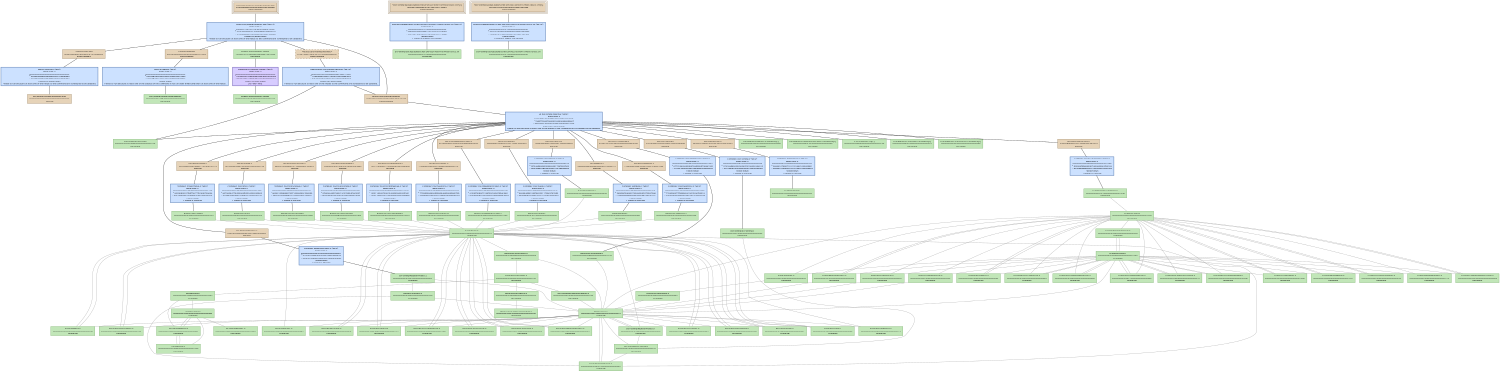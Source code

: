 digraph "DoNothing backup" {
   size = "10.000000,8.500000";
   concentrate = false;

   node [ shape = box, style = filled, color = "0.3 0.5 0.6", fillcolor = "0.3 0.2 0.9", fontname = "Monaco", fontsize = "9" ];
   n00001 [ label = "Development/DoNothing.mexmac.app\n518faabfabe04d46663bb956b44d5db0\nDepsUpdated", color = "0.1 0.5 0.5", fillcolor = "0.1 0.2 0.9", peripheries = 3 ];
   n00002 [ label = "Contents/Info.plist\n00389380deac4e2fbf024c74180d6e83\nDepsUpdated", color = "0.1 0.5 0.5", fillcolor = "0.1 0.2 0.9" ];
   n00003 [ label = "DoNothing backup.build/Info.plist\n00000000000000000000000000000000\nMissing", color = "0.1 0.5 0.5", fillcolor = "0.1 0.2 0.9" ];
   n00004 [ label = "Contents/PkgInfo\n65c5df548562655236c4ce0e42977e65\nDepsUpdated", color = "0.1 0.5 0.5", fillcolor = "0.1 0.2 0.9" ];
   n00005 [ label = "DoNothing backup.build/PkgInfo\n000000004355ffc70000000000000008\nUpToDate" ];
   n00006 [ label = "English.lproj/InfoPlist.strings\n74cd0a7916cdb45ee33aa4b679e75066\nUpToDate" ];
   n00007 [ label = "English.lproj/InfoPlist.strings\n00000000434c45840000000000000228\nUpToDate" ];
   n00008 [ label = "ppc/PsychError.o\nc5f34adecef662a96068175af9b3b6e9\nMissing", color = "0.1 0.5 0.5", fillcolor = "0.1 0.2 0.9" ];
   n00009 [ label = "Base/PsychError.c\n00000000434c4585000000000000563d\nUpToDate" ];
   n00010 [ label = "ppc/PsychRegisterProject.o\n415dd76df72750a055c54d47bb4ceb73\nMissing", color = "0.1 0.5 0.5", fillcolor = "0.1 0.2 0.9" ];
   n00011 [ label = "Base/PsychRegisterProject.c\n00000000434c458500000000000012e6\nUpToDate" ];
   n00012 [ label = "ppc/PsychHelp.o\n860884db220dd239223117d0ca7e6879\nMissing", color = "0.1 0.5 0.5", fillcolor = "0.1 0.2 0.9" ];
   n00013 [ label = "Base/PsychHelp.c\n00000000434c811d00000000000005b8\nUpToDate" ];
   n00014 [ label = "ppc/MiniBox.o\n2abd94f3e8f66eb6a903af627d2a6115\nMissing", color = "0.1 0.5 0.5", fillcolor = "0.1 0.2 0.9" ];
   n00015 [ label = "Base/MiniBox.c\n00000000434c45850000000000000f4f\nUpToDate" ];
   n00016 [ label = "ppc/PsychMemory.o\n776a2be334ae7bc65410d12ca6f275a8\nMissing", color = "0.1 0.5 0.5", fillcolor = "0.1 0.2 0.9" ];
   n00017 [ label = "Base/PsychMemory.c\n00000000434ca96200000000000003a4\nUpToDate" ];
   n00018 [ label = "ppc/ProjectTable.o\n80ccedb3832ac4d84c77f81ad0791f1a\nMissing", color = "0.1 0.5 0.5", fillcolor = "0.1 0.2 0.9" ];
   n00019 [ label = "Base/ProjectTable.c\n00000000434c4585000000000000023a\nUpToDate" ];
   n00020 [ label = "ppc/PsychInit.o\na07d42e434d81a2f9f0222420559c128\nMissing", color = "0.1 0.5 0.5", fillcolor = "0.1 0.2 0.9" ];
   n00021 [ label = "Base/PsychInit.c\n00000000434c45850000000000000759\nUpToDate" ];
   n00022 [ label = "ppc/PsychTimeGlue.o\ne77d13ac25bc3ec5eadd35d79baa67ff\nMissing", color = "0.1 0.5 0.5", fillcolor = "0.1 0.2 0.9" ];
   n00023 [ label = "Base/PsychTimeGlue.c\n000000004355ef98000000000000157f\nUpToDate" ];
   n00024 [ label = "ppc/PsychStructGlue.o\nae56515b9dddfe127100ba285c29dd1c\nMissing", color = "0.1 0.5 0.5", fillcolor = "0.1 0.2 0.9" ];
   n00025 [ label = "Base/PsychStructGlue.c\n00000000434c45850000000000002bb8\nUpToDate" ];
   n00026 [ label = "ppc/PsychVersioning.o\n8f3ac464c83570dc9c978b34f3ac3ba5\nMissing", color = "0.1 0.5 0.5", fillcolor = "0.1 0.2 0.9" ];
   n00027 [ label = "Base/PsychVersioning.c\n000000004355ffb700000000000014ee\nUpToDate" ];
   n00028 [ label = "ppc/MODULEVersion.o\ndc35bafbf5eba2721a9d455bc4f273cd\nMissing", color = "0.1 0.5 0.5", fillcolor = "0.1 0.2 0.9" ];
   n00029 [ label = "Screen/MODULEVersion.c\n000000004355ff7d000000000000124e\nUpToDate" ];
   n00030 [ label = "ppc/PsychScriptingGlue.o\n13c511e9ea25713a499dc096939edfb0\nMissing", color = "0.1 0.5 0.5", fillcolor = "0.1 0.2 0.9" ];
   n00031 [ label = "Base/PsychScriptingGlue.c\n00000000434c458500000000000105c5\nUpToDate" ];
   n00032 [ label = "ppc/mexversion.o\n98a96167a8b5c5471b1aec1e30a2ba63\nMissing", color = "0.1 0.5 0.5", fillcolor = "0.1 0.2 0.9" ];
   n00033 [ label = "src/mexversion.c\n000000004332d94600000000000002d2\nUpToDate" ];
   n00034 [ label = "ppc/DoNothing.o\n3791eade15062f03ad7610069c0e40bf\nMissing", color = "0.1 0.5 0.5", fillcolor = "0.1 0.2 0.9" ];
   n00035 [ label = "DoNothing/DoNothing.c\n00000000434c458500000000000005e0\nUpToDate" ];
   n00036 [ label = "ppc/RegisterProject.o\n62ac4ccb4b8354ddcd951bebc8f6d082\nMissing", color = "0.1 0.5 0.5", fillcolor = "0.1 0.2 0.9" ];
   n00037 [ label = "DoNothing/RegisterProject.c\n00000000434c4585000000000000045c\nUpToDate" ];
   n00038 [ label = "ppc/PsychAuthors.o\n77b9bd092d0350c10848e2808b0dd174\nMissing", color = "0.1 0.5 0.5", fillcolor = "0.1 0.2 0.9" ];
   n00039 [ label = "Base/PsychAuthors.c\n00000000434c81430000000000000d3b\nUpToDate" ];
   n00040 [ label = "MacOS/DoNothing.mexmac\nb6e9a96c875b820cdba2eec484617a7e\nDepsUpdated", color = "0.1 0.5 0.5", fillcolor = "0.1 0.2 0.9" ];
   n00041 [ label = "Frameworks/OpenGL.framework[C]\n00000000434ac55900000000000000ee\nUpToDate" ];
   n00042 [ label = "Frameworks/ApplicationServices.framework[C]\n00000000434ac53300000000000000ee\nUpToDate" ];
   n00043 [ label = "2.95.2/libstdc++.a[C]\n00000000434abb590000000000075c68\nUpToDate" ];
   n00044 [ label = "Frameworks/CoreAudio.framework[C]\n00000000434ac55b00000000000000cc\nUpToDate" ];
   n00045 [ label = "Frameworks/CoreServices.framework[C]\n00000000434ac53600000000000000ee\nUpToDate" ];
   n00046 [ label = "mac/mexFunction.map\n000000004332d946000000000000012e\nUpToDate" ];
   n00047 [ label = "<DoNothing backup.build/Script-2F5432A40904157F0051D6CC.sh>[A]\nd9f78674ed7bb4451a12827201146d67\nDepsUpdated", color = "0.1 0.5 0.5", fillcolor = "0.1 0.2 0.9", peripheries = 3 ];
   n00048 [ label = "DoNothing backup.build/Script-2F5432A40904157F0051D6CC.sh\n000000004355ffc70000000000000046\nUpToDate" ];
   n00049 [ label = "<DoNothing backup.build/Script-2F5432A50904157F0051D6CC.sh>[A]\n70c2d2184752692cd5e7b7ebb19894be\nDepsUpdated", color = "0.1 0.5 0.5", fillcolor = "0.1 0.2 0.9", peripheries = 3 ];
   n00050 [ label = "DoNothing backup.build/Script-2F5432A50904157F0051D6CC.sh\n000000004355ffc7000000000000003e\nUpToDate" ];
   n00051 [ label = "<MacOS/DoNothing.mexmac>\n875a7306e72a9c557c019a982edb364c\nDepsUpdated", color = "0.1 0.5 0.5", fillcolor = "0.1 0.2 0.9", style = "filled,dashed" ];
   n00052 [ label = "Base/Psych.h\n00000000435548b60000000000000410\nUpToDate" ];
   n00053 [ label = "Base/Psych.h\n00000000435548b60000000000000410\nUpToDate" ];
   n00054 [ label = "Screen/Screen.h\n000000004355f28e00000000000012e0\nUpToDate" ];
   n00055 [ label = "DoNothing/DoNothing.h\n00000000434c458500000000000001ce\nUpToDate" ];
   n00056 [ label = "GetSecs/GetSecs.h\n00000000434c4585000000000000027e\nUpToDate" ];
   n00057 [ label = "Base/PsychConstants.h\n00000000435548d4000000000000080d\nUpToDate" ];
   n00058 [ label = "Base/MiniBox.h\n00000000435548d400000000000004d6\nUpToDate" ];
   n00059 [ label = "Base/ProjectTable.h\n00000000435548d400000000000002f6\nUpToDate" ];
   n00060 [ label = "Base/PsychError.h\n00000000435548d40000000000001fe7\nUpToDate" ];
   n00061 [ label = "Base/PsychScriptingGlue.h\n00000000435548f30000000000001a37\nUpToDate" ];
   n00062 [ label = "Base/PsychStructGlue.h\n000000004355496c0000000000000bcc\nUpToDate" ];
   n00063 [ label = "Base/PsychCellGlue.h\n00000000434c458500000000000005c5\nUpToDate" ];
   n00064 [ label = "Base/PsychRegisterProject.h\n00000000435548d400000000000003f1\nUpToDate" ];
   n00065 [ label = "Base/PsychAuthors.h\n00000000435548d400000000000005e9\nUpToDate" ];
   n00066 [ label = "Base/PsychVersioning.h\n00000000435548f300000000000004dd\nUpToDate" ];
   n00067 [ label = "Base/PsychHelp.h\n00000000434c45850000000000000357\nUpToDate" ];
   n00068 [ label = "Base/PsychInit.h\n00000000435548f300000000000002db\nUpToDate" ];
   n00069 [ label = "Base/PsychMemory.h\n00000000435548d40000000000000473\nUpToDate" ];
   n00070 [ label = "Base/PsychTimeGlue.h\n000000004355ef010000000000000483\nUpToDate" ];
   n00071 [ label = "Base/PsychInstrument.h\n00000000435548d400000000000001a8\nUpToDate" ];
   n00072 [ label = "DoNothing/RegisterProject.h\n00000000434c458500000000000002cd\nUpToDate" ];
   n00073 [ label = "Base/TimeLists.h\n00000000435548f300000000000002a9\nUpToDate" ];
   n00074 [ label = "Screen/PsychRects.h\n00000000434c458500000000000005d5\nUpToDate" ];
   n00075 [ label = "Screen/ScreenTypes.h\n00000000434c458500000000000013b6\nUpToDate" ];
   n00076 [ label = "Screen/PsychVideoGlue.h\n00000000434c458500000000000005d4\nUpToDate" ];
   n00077 [ label = "Screen/PsychScreenGlue.h\n00000000434c45850000000000000d6d\nUpToDate" ];
   n00078 [ label = "Screen/PsychWindowTextGlue.h\n00000000434c458500000000000008ee\nUpToDate" ];
   n00079 [ label = "Screen/WindowBank.h\n000000004355e68c0000000000001b31\nUpToDate" ];
   n00080 [ label = "Screen/PsychWindowGlue.h\n000000004355e21f0000000000000a66\nUpToDate" ];
   n00081 [ label = "Screen/PsychTextureSupport.h\n000000004355a03b0000000000000370\nUpToDate" ];
   n00082 [ label = "Screen/PsychAlphaBlending.h\n00000000434c458500000000000004fb\nUpToDate" ];
   n00083 [ label = "Screen/ScreenArguments.h\n00000000434c45850000000000000ca3\nUpToDate" ];
   n00084 [ label = "Screen/RegisterProject.h\n00000000434c45850000000000000284\nUpToDate" ];
   n00085 [ label = "Screen/WindowHelpers.h\n00000000434c45850000000000000773\nUpToDate" ];
   n00086 [ label = "Fonts/PsychFontGlue.h\n00000000434c45850000000000000e47\nUpToDate" ];
   n00087 [ label = "Fonts/ScreenFontGlue.h\n00000000434c45850000000000000260\nUpToDate" ];
   n00088 [ label = "Fonts/FontInfo.h\n00000000434c45850000000000000ef4\nUpToDate" ];
   n00089 [ label = "Screen/ScreenPreferenceState.h\n000000004355d9f300000000000006ba\nUpToDate" ];
   n00090 [ label = "Base/PsychIncludes.h\n00000000435548d4000000000000074c\nUpToDate" ];
   n00091 [ label = "Screen/Screen.h\n000000004355f28e00000000000012e0\nUpToDate" ];
   n00092 [ label = "Fonts/PsychFontGlue.h\n00000000434c45850000000000000e47\nUpToDate" ];
   n00093 [ label = "Base/PsychPlatform.h\n00000000435548d40000000000000589\nUpToDate" ];
   n00094 [ label = "include/mex.h\n000000004332d9460000000000003742\nUpToDate" ];
   n00095 [ label = "OS9ToolboxFragments/Events.h\n00000000434c45850000000000000236\nUpToDate" ];
   n00096 [ label = "Base/PsychPlatformConstants.h\n000000004355492f000000000000070e\nUpToDate" ];
   n00097 [ label = "include/matrix.h\n000000004332d9460000000000009ff2\nUpToDate" ];
   n00098 [ label = "include/mwdebug.h\n000000004332d9460000000000002b3c\nUpToDate" ];
   n00099 [ label = "include/tmwtypes.h\n000000004332d946000000000000458d\nUpToDate" ];
   n00100 [ label = "include/mat.h\n000000004332d94600000000000023ab\nUpToDate" ];

   node [ shape = box, style = "filled,bold", color = "0.7 0.5 0.7", fillcolor = "0.7 0.2 1.0", fontname = "Monaco", fontsize = "9" ];
   c00001 [ label = "PBXCp Info.plist <wt:0>\nwaitCount: 0\n00000000000000000000000000000000\n^ 00389380deac4e2fbf024c74180d6e83\n= 00389380deac4e2fbf024c74180d6e83\nIndirectlyNeedsToRun\nNeeds to run because at least one of the inputs to the command are scheduled to be updated.", color = "0.6 0.5 0.7", fillcolor = "0.6 0.2 1.0" ];
   c00002 [ label = "PBXCp PkgInfo <wt:0>\nwaitCount: 0\n00000000000000000000000000000000\n^ 65c5df548562655236c4ce0e42977e65\n= 65c5df548562655236c4ce0e42977e65\nNeedsToRun\nNeeds to run because at least one of the outputs of the command is has an older timestamp than at least one of the inputs.", color = "0.6 0.5 0.7", fillcolor = "0.6 0.2 1.0" ];
   c00003 [ label = "CpResource InfoPlist.strings <wt:4>\nwaitCount: 0\n00000000000000000000000000000000\n^ 74cd0a7916cdb45ee33aa4b679e75066\n= 74cd0a7916cdb45ee33aa4b679e75066\nDoesNotNeedToRun\n(no 'why' info)" ];
   c00004 [ label = "CompileC PsychError.o <wt:6>\nwaitCount: 0\n000000004355492f0000000000004529\n^ c5f34ade8da32b866068175af9b3f3c0\n= c5f34adecef662a96068175af9b3b6e9\nNeedsToRun\n1 output is missing", color = "0.6 0.5 0.7", fillcolor = "0.6 0.2 1.0" ];
   c00005 [ label = "CompileC PsychRegisterProject.o <wt:6>\nwaitCount: 0\n000000004355492f00000000000001f2\n^ 415dd76db472198f55c54d47bb4cea81\n= 415dd76df72750a055c54d47bb4ceb73\nNeedsToRun\n1 output is missing", color = "0.6 0.5 0.7", fillcolor = "0.6 0.2 1.0" ];
   c00006 [ label = "CompileC PsychHelp.o <wt:6>\nwaitCount: 0\n0000000043558db700000000000016ac\n^ 860884db61585f8e223117d0ca7e7ed5\n= 860884db220dd239223117d0ca7e6879\nNeedsToRun\n1 output is missing", color = "0.6 0.5 0.7", fillcolor = "0.6 0.2 1.0" ];
   c00007 [ label = "CompileC MiniBox.o <wt:6>\nwaitCount: 0\n000000004355492f0000000000001c5b\n^ 2abd94f3aba32799a903af627d2a7d4e\n= 2abd94f3e8f66eb6a903af627d2a6115\nNeedsToRun\n1 output is missing", color = "0.6 0.5 0.7", fillcolor = "0.6 0.2 1.0" ];
   c00008 [ label = "CompileC PsychMemory.o <wt:6>\nwaitCount: 0\n000000004355a5c800000000000010b0\n^ 776a2be377fbde0e5410d12ca6f26518\n= 776a2be334ae7bc65410d12ca6f275a8\nNeedsToRun\n1 output is missing", color = "0.6 0.5 0.7", fillcolor = "0.6 0.2 1.0" ];
   c00009 [ label = "CompileC ProjectTable.o <wt:6>\nwaitCount: 0\n000000004355492f000000000000112e\n^ 80ccedb3c07f8df74c77f81ad0790e34\n= 80ccedb3832ac4d84c77f81ad0791f1a\nNeedsToRun\n1 output is missing", color = "0.6 0.5 0.7", fillcolor = "0.6 0.2 1.0" ];
   c00010 [ label = "CompileC PsychInit.o <wt:6>\nwaitCount: 0\n000000004355492f000000000000144d\n^ a07d42e4778d53009f0222420559d565\n= a07d42e434d81a2f9f0222420559c128\nNeedsToRun\n1 output is missing", color = "0.6 0.5 0.7", fillcolor = "0.6 0.2 1.0" ];
   c00011 [ label = "CompileC PsychTimeGlue.o <wt:6>\nwaitCount: 0\n000000004355ee4200000000000013a3\n^ e77d13ac66e9d087eadd35d79baa745c\n= e77d13ac25bc3ec5eadd35d79baa67ff\nNeedsToRun\n1 output is missing", color = "0.6 0.5 0.7", fillcolor = "0.6 0.2 1.0" ];
   c00012 [ label = "CompileC PsychStructGlue.o <wt:6>\nwaitCount: 0\n000000004355492f00000000000038ac\n^ ae56515bde88b73d7100ba285c29e5b0\n= ae56515b9dddfe127100ba285c29dd1c\nNeedsToRun\n1 output is missing", color = "0.6 0.5 0.7", fillcolor = "0.6 0.2 1.0" ];
   c00013 [ label = "CompileC PsychVersioning.o <wt:6>\nwaitCount: 0\n00000000434cf31d00000000000007fa\n^ 8f3ac4648b7983c19c978b34f3ac3c5f\n= 8f3ac464c83570dc9c978b34f3ac3ba5\nNeedsToRun\n1 output is missing", color = "0.6 0.5 0.7", fillcolor = "0.6 0.2 1.0" ];
   c00014 [ label = "CompileC MODULEVersion.o <wt:6>\nwaitCount: 0\n000000004355ff7d000000000000124e\n^ dc35bafbb6be5d0f1a9d455bc4f26183\n= dc35bafbf5eba2721a9d455bc4f273cd\nNeedsToRun\n1 output is missing", color = "0.6 0.5 0.7", fillcolor = "0.6 0.2 1.0" ];
   c00015 [ label = "CompileC PsychScriptingGlue.o <wt:6>\nwaitCount: 0\n000000004355492f00000000000116d1\n^ 13c511e9a9703815499dc096939fc961\n= 13c511e9ea25713a499dc096939edfb0\nNeedsToRun\n1 output is missing", color = "0.6 0.5 0.7", fillcolor = "0.6 0.2 1.0" ];
   c00016 [ label = "CompileC mexversion.o <wt:6>\nwaitCount: 0\n000000004332d94600000000000002d2\n^ 98a96167eb871c011b1aec1e30a2b8b1\n= 98a96167a8b5c5471b1aec1e30a2ba63\nNeedsToRun\n1 output is missing", color = "0.6 0.5 0.7", fillcolor = "0.6 0.2 1.0" ];
   c00017 [ label = "CompileC DoNothing.o <wt:6>\nwaitCount: 0\n000000004355ef0100000000000000ad\n^ 3791eade5653c002ad7610069c0e4012\n= 3791eade15062f03ad7610069c0e40bf\nNeedsToRun\n1 output is missing", color = "0.6 0.5 0.7", fillcolor = "0.6 0.2 1.0" ];
   c00018 [ label = "CompileC RegisterProject.o <wt:6>\nwaitCount: 0\n000000000000a7b700000000000006b1\n^ 62ac4ccb4b83f36acd951bebc8f6d633\n= 62ac4ccb4b8354ddcd951bebc8f6d082\nNeedsToRun\n1 output is missing", color = "0.6 0.5 0.7", fillcolor = "0.6 0.2 1.0" ];
   c00019 [ label = "CompileC PsychAuthors.o <wt:6>\nwaitCount: 0\n0000000043558de90000000000001e2f\n^ 77b9bd096e56dd280848e2808b0dcf5b\n= 77b9bd092d0350c10848e2808b0dd174\nNeedsToRun\n1 output is missing", color = "0.6 0.5 0.7", fillcolor = "0.6 0.2 1.0" ];
   c00020 [ label = "Ld DoNothing.mexmac <wt:6>\nwaitCount: 0\ncc0c5ed5c4a7c4b41e016dae0a6a7419\n^ 7ae5f7b943fc46b8c5a3836a8e0b0e67\n= b6e9a96c875b820cdba2eec484617a7e\nIndirectlyNeedsToRun\nNeeds to run because at least one of the inputs to the command are scheduled to be updated.", color = "0.6 0.5 0.7", fillcolor = "0.6 0.2 1.0" ];
   c00021 [ label = "PhaseScriptExecution Script-2F5432A40904157F0051D6CC.sh <wt:10>\nwaitCount: 0\n000000004355ffc70000000000000046\n^ d9f78674ae2e4b821a12827201146d21\n= d9f78674ed7bb4451a12827201146d67\nNeedsToRun\n1 output is always out-of-date", color = "0.6 0.5 0.7", fillcolor = "0.6 0.2 1.0" ];
   c00022 [ label = "PhaseScriptExecution Script-2F5432A50904157F0051D6CC.sh <wt:12>\nwaitCount: 0\n000000004355ffc7000000000000003e\n^ 70c2d218040796ebd5e7b7ebb1989480\n= 70c2d2184752692cd5e7b7ebb19894be\nNeedsToRun\n1 output is always out-of-date", color = "0.6 0.5 0.7", fillcolor = "0.6 0.2 1.0" ];
   c00023 [ label = "EditSymbols DoNothing.mexmac <wt:13>\nwaitCount: 0\nb6e9a96cc4695b4adba2eec484617b50\n^ 31b3da6a2343c71fa7a3745caaba4d1c\n= 875a7306e72a9c557c019a982edb364c\nIndirectlyNeedsToRun\nNeeds to run because at least one of the inputs to the command are scheduled to be updated.", color = "0.6 0.5 0.7", fillcolor = "0.6 0.2 1.0" ];
   c00024 [ label = "Touch DoNothing.mexmac.app <wt:14>\nwaitCount: 0\n20839cc72d72817acd5f529089c70cb2\n^ 710c36788692cc3cab64ebc63d8a5102\n= 518faabfabe04d46663bb956b44d5db0\nIndirectlyNeedsToRun\nNeeds to run because at least one of the inputs to the command are scheduled to be updated.", color = "0.6 0.5 0.7", fillcolor = "0.6 0.2 1.0" ];

   edge [ style = solid, color = black, arrowhead = none, arrowtail = normal ];
   n00001 -> { c00024 };
   n00002 -> { c00001 };
   n00004 -> { c00002 };
   n00006 -> { c00003 };
   n00008 -> { c00004 };
   n00010 -> { c00005 };
   n00012 -> { c00006 };
   n00014 -> { c00007 };
   n00016 -> { c00008 };
   n00018 -> { c00009 };
   n00020 -> { c00010 };
   n00022 -> { c00011 };
   n00024 -> { c00012 };
   n00026 -> { c00013 };
   n00028 -> { c00014 };
   n00030 -> { c00015 };
   n00032 -> { c00016 };
   n00034 -> { c00017 };
   n00036 -> { c00018 };
   n00038 -> { c00019 };
   n00040 -> { c00020 };
   n00047 -> { c00021 };
   n00049 -> { c00022 };
   n00051 -> { c00023 };
   c00001 -> { n00003 };
   c00002 -> { n00005 n00005 };
   c00003 -> { n00007 n00007 };
   c00004 -> { n00009 };
   c00005 -> { n00011 };
   c00006 -> { n00013 };
   c00007 -> { n00015 };
   c00008 -> { n00017 };
   c00009 -> { n00019 };
   c00010 -> { n00021 };
   c00011 -> { n00023 };
   c00012 -> { n00025 };
   c00013 -> { n00027 };
   c00014 -> { n00029 };
   c00015 -> { n00031 };
   c00016 -> { n00033 };
   c00017 -> { n00035 };
   c00018 -> { n00037 };
   c00019 -> { n00039 };
   c00020 -> { n00008 n00010 n00012 n00014 n00016 n00018 n00020 n00022 n00024 n00026 n00028 n00030 n00032 n00034 n00036 n00038 n00041 n00042 n00043 n00044 n00045 n00046 };
   c00021 -> { n00048 };
   c00022 -> { n00050 };
   c00023 -> { n00040 n00046 };
   c00024 -> { n00002 n00004 n00006 n00040 n00051 };

   edge [ style = solid, color = gray60, arrowhead = none, arrowtail = normal ];
   n00009 -> { n00052 };
   n00011 -> { n00052 };
   n00013 -> { n00052 };
   n00015 -> { n00052 };
   n00017 -> { n00052 };
   n00019 -> { n00052 };
   n00021 -> { n00052 };
   n00023 -> { n00053 };
   n00025 -> { n00052 };
   n00027 -> { n00052 };
   n00029 -> { n00054 };
   n00031 -> { n00052 };
   n00035 -> { n00055 };
   n00037 -> { n00053 n00056 };
   n00039 -> { n00052 };
   n00052 -> { n00057 n00058 n00059 n00060 n00061 n00062 n00063 n00064 n00065 n00066 n00067 n00068 n00069 n00070 n00071 n00072 n00073 };
   n00053 -> { n00057 n00058 n00059 n00060 n00061 n00062 n00063 n00064 n00065 n00066 n00067 n00068 n00069 n00070 n00071 n00072 n00073 };
   n00054 -> { n00053 n00074 n00075 n00076 n00077 n00078 n00079 n00080 n00081 n00082 n00083 n00084 n00085 n00086 n00087 n00088 n00089 };
   n00055 -> { n00053 n00070 };
   n00056 -> { n00053 n00070 };
   n00057 -> { n00090 };
   n00058 -> { n00052 };
   n00059 -> { n00052 };
   n00060 -> { n00052 };
   n00061 -> { n00052 };
   n00062 -> { n00052 };
   n00063 -> { n00052 };
   n00064 -> { n00052 };
   n00065 -> { n00052 };
   n00066 -> { n00052 };
   n00067 -> { n00052 };
   n00068 -> { n00052 };
   n00070 -> { n00053 };
   n00071 -> { n00052 };
   n00072 -> { n00053 n00055 };
   n00074 -> { n00054 };
   n00075 -> { n00054 };
   n00076 -> { n00091 };
   n00077 -> { n00091 };
   n00078 -> { n00091 };
   n00079 -> { n00054 };
   n00080 -> { n00091 };
   n00081 -> { n00091 };
   n00082 -> { n00091 };
   n00083 -> { n00054 };
   n00084 -> { n00053 n00054 };
   n00086 -> { n00053 };
   n00087 -> { n00053 };
   n00088 -> { n00092 };
   n00089 -> { n00054 };
   n00090 -> { n00093 n00094 n00094 n00095 n00094 };
   n00091 -> { n00053 n00074 n00075 n00076 n00077 n00078 n00079 n00080 n00081 n00082 n00083 n00084 n00085 n00086 n00087 n00088 n00089 };
   n00092 -> { n00053 };
   n00093 -> { n00096 };
   n00094 -> { n00097 n00097 n00098 };
   n00095 -> { n00053 };
   n00097 -> { n00099 n00098 };
   n00098 -> { n00097 n00100 };
   n00100 -> { n00097 n00098 };
}
